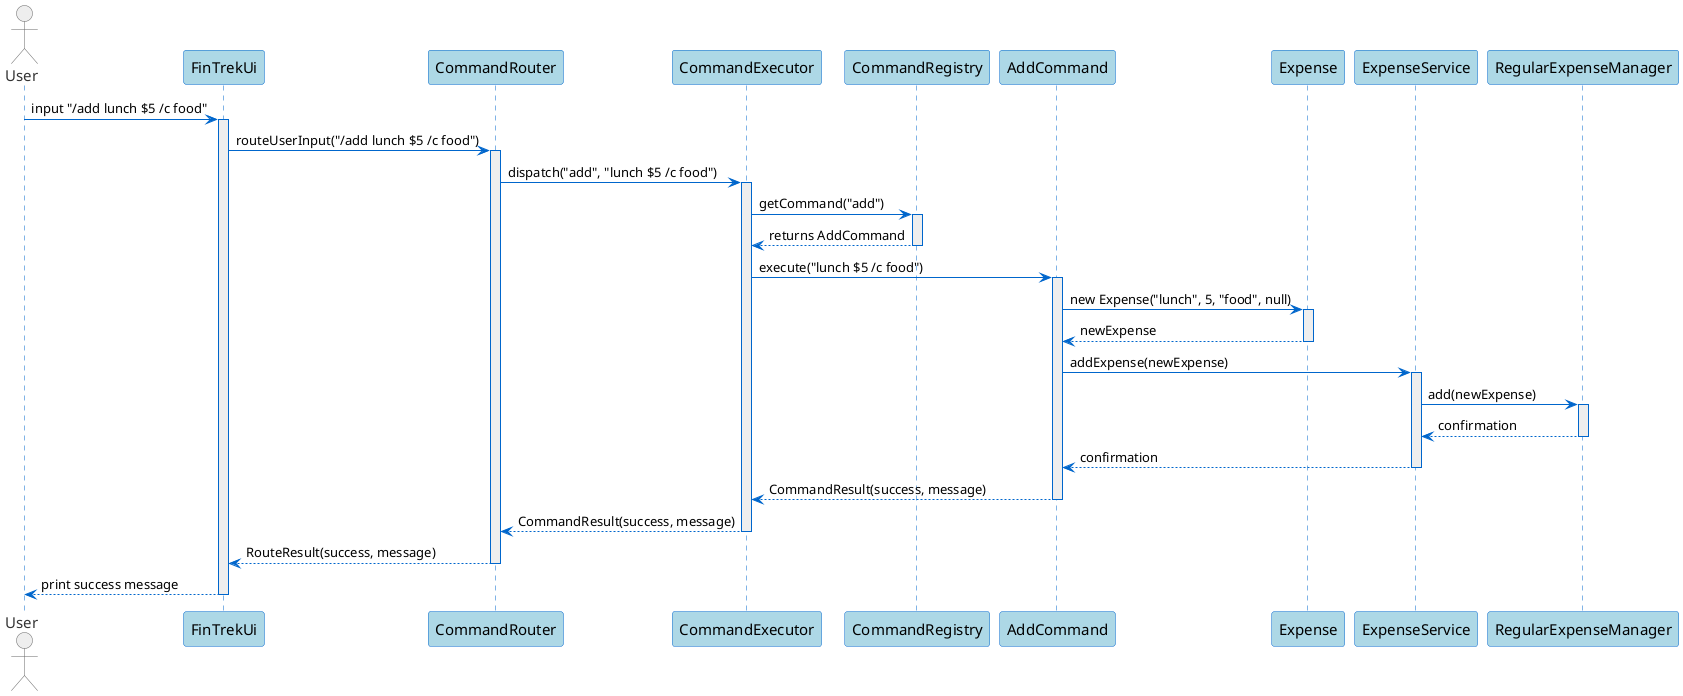 @startuml
skinparam sequence {
  ArrowColor #0066CC
  LifeLineBorderColor #0066CC
  LifeLineBackgroundColor #EEEEEE

  ParticipantBorderColor #0066CC
  ParticipantBackgroundColor #ADD8E6
  ParticipantFontColor #000000
  ParticipantFontSize 15

  ActorBorderColor #666666
  ActorBackgroundColor #EEEEEE
  ActorFontColor #333333
  ActorFontSize 15
}

skinparam note {
  BackgroundColor #FFE9B3
  BorderColor #E8C174
}

actor "User" as user
participant "FinTrekUi" as FT
participant "CommandRouter" as router
participant "CommandExecutor" as executor
participant "CommandRegistry" as registry
participant "AddCommand" as AC
participant "Expense" as expense
participant "ExpenseService" as ES
participant "RegularExpenseManager" as REM

user -> FT: input "/add lunch $5 /c food"
activate FT

FT -> router: routeUserInput("/add lunch $5 /c food")
activate router

router -> executor: dispatch("add", "lunch $5 /c food")
activate executor

executor -> registry: getCommand("add")
activate registry

registry --> executor: returns AddCommand
deactivate registry

executor -> AC: execute("lunch $5 /c food")
activate AC

AC -> expense: new Expense("lunch", 5, "food", null)
activate expense

expense --> AC: newExpense
deactivate expense

AC -> ES: addExpense(newExpense)
activate ES

ES -> REM: add(newExpense)
activate REM

REM --> ES: confirmation
deactivate REM

ES --> AC: confirmation
deactivate ES

AC --> executor: CommandResult(success, message)
deactivate AC

executor --> router: CommandResult(success, message)
deactivate executor

router --> FT: RouteResult(success, message)
deactivate router

FT --> user: print success message
deactivate FT

@enduml